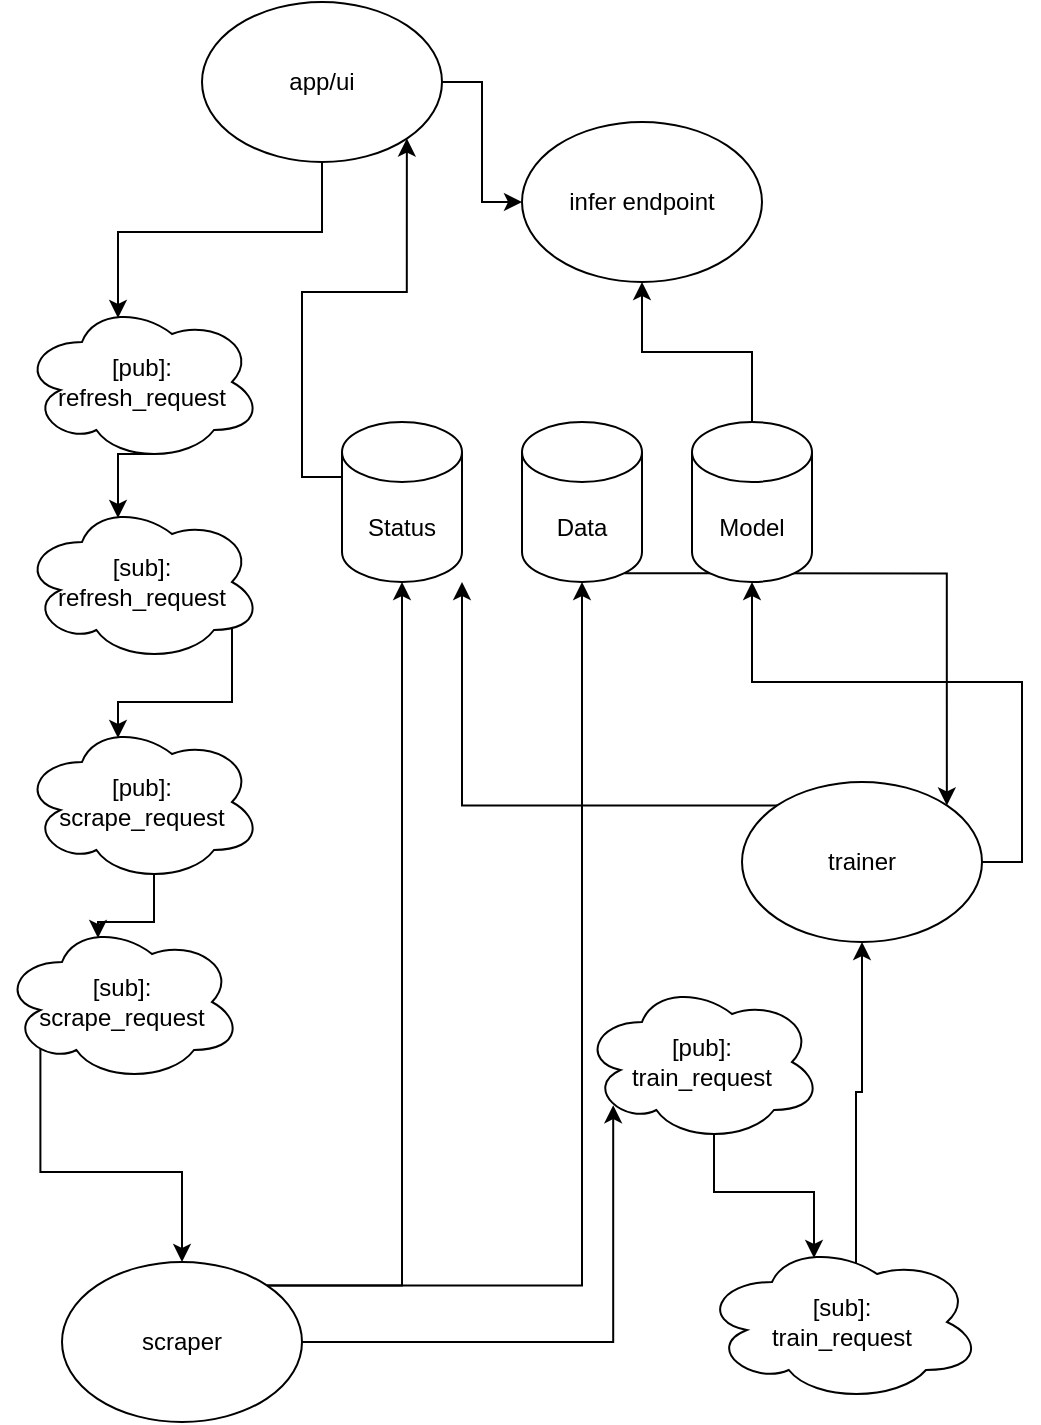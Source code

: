 <mxfile version="13.6.5">
    <diagram id="rVMcc4GxVIDxMgJJh9NJ" name="Page-1">
        <mxGraphModel dx="458" dy="853" grid="1" gridSize="10" guides="1" tooltips="1" connect="1" arrows="1" fold="1" page="1" pageScale="1" pageWidth="850" pageHeight="1100" math="0" shadow="0">
            <root>
                <mxCell id="0"/>
                <mxCell id="1" parent="0"/>
                <mxCell id="gru1Wz-U9cadf4nogZ9C-20" style="edgeStyle=orthogonalEdgeStyle;rounded=0;orthogonalLoop=1;jettySize=auto;html=1;exitX=0;exitY=0;exitDx=0;exitDy=27.5;exitPerimeter=0;entryX=1;entryY=1;entryDx=0;entryDy=0;" parent="1" source="gru1Wz-U9cadf4nogZ9C-1" target="gru1Wz-U9cadf4nogZ9C-14" edge="1">
                    <mxGeometry relative="1" as="geometry"/>
                </mxCell>
                <mxCell id="gru1Wz-U9cadf4nogZ9C-1" value="Status" style="shape=cylinder3;whiteSpace=wrap;html=1;boundedLbl=1;backgroundOutline=1;size=15;" parent="1" vertex="1">
                    <mxGeometry x="180" y="220" width="60" height="80" as="geometry"/>
                </mxCell>
                <mxCell id="gru1Wz-U9cadf4nogZ9C-30" style="edgeStyle=orthogonalEdgeStyle;rounded=0;orthogonalLoop=1;jettySize=auto;html=1;exitX=0.855;exitY=1;exitDx=0;exitDy=-4.35;exitPerimeter=0;entryX=1;entryY=0;entryDx=0;entryDy=0;" parent="1" source="gru1Wz-U9cadf4nogZ9C-2" target="gru1Wz-U9cadf4nogZ9C-27" edge="1">
                    <mxGeometry relative="1" as="geometry"/>
                </mxCell>
                <mxCell id="gru1Wz-U9cadf4nogZ9C-2" value="Data" style="shape=cylinder3;whiteSpace=wrap;html=1;boundedLbl=1;backgroundOutline=1;size=15;" parent="1" vertex="1">
                    <mxGeometry x="270" y="220" width="60" height="80" as="geometry"/>
                </mxCell>
                <mxCell id="gru1Wz-U9cadf4nogZ9C-32" style="edgeStyle=orthogonalEdgeStyle;rounded=0;orthogonalLoop=1;jettySize=auto;html=1;exitX=0.5;exitY=0;exitDx=0;exitDy=0;exitPerimeter=0;entryX=0.5;entryY=1;entryDx=0;entryDy=0;" parent="1" source="gru1Wz-U9cadf4nogZ9C-3" target="gru1Wz-U9cadf4nogZ9C-16" edge="1">
                    <mxGeometry relative="1" as="geometry"/>
                </mxCell>
                <mxCell id="gru1Wz-U9cadf4nogZ9C-3" value="Model" style="shape=cylinder3;whiteSpace=wrap;html=1;boundedLbl=1;backgroundOutline=1;size=15;" parent="1" vertex="1">
                    <mxGeometry x="355" y="220" width="60" height="80" as="geometry"/>
                </mxCell>
                <mxCell id="gru1Wz-U9cadf4nogZ9C-11" style="edgeStyle=orthogonalEdgeStyle;rounded=0;orthogonalLoop=1;jettySize=auto;html=1;exitX=0.55;exitY=0.95;exitDx=0;exitDy=0;exitPerimeter=0;entryX=0.4;entryY=0.1;entryDx=0;entryDy=0;entryPerimeter=0;" parent="1" source="gru1Wz-U9cadf4nogZ9C-4" target="gru1Wz-U9cadf4nogZ9C-5" edge="1">
                    <mxGeometry relative="1" as="geometry"/>
                </mxCell>
                <mxCell id="gru1Wz-U9cadf4nogZ9C-4" value="[pub]: &lt;br&gt;refresh_request" style="ellipse;shape=cloud;whiteSpace=wrap;html=1;" parent="1" vertex="1">
                    <mxGeometry x="20" y="160" width="120" height="80" as="geometry"/>
                </mxCell>
                <mxCell id="gru1Wz-U9cadf4nogZ9C-34" style="edgeStyle=orthogonalEdgeStyle;rounded=0;orthogonalLoop=1;jettySize=auto;html=1;exitX=0.875;exitY=0.5;exitDx=0;exitDy=0;exitPerimeter=0;entryX=0.4;entryY=0.1;entryDx=0;entryDy=0;entryPerimeter=0;" parent="1" source="gru1Wz-U9cadf4nogZ9C-5" target="gru1Wz-U9cadf4nogZ9C-6" edge="1">
                    <mxGeometry relative="1" as="geometry"/>
                </mxCell>
                <mxCell id="gru1Wz-U9cadf4nogZ9C-5" value="[sub]: &lt;br&gt;refresh_request" style="ellipse;shape=cloud;whiteSpace=wrap;html=1;" parent="1" vertex="1">
                    <mxGeometry x="20" y="260" width="120" height="80" as="geometry"/>
                </mxCell>
                <mxCell id="gru1Wz-U9cadf4nogZ9C-12" style="edgeStyle=orthogonalEdgeStyle;rounded=0;orthogonalLoop=1;jettySize=auto;html=1;exitX=0.55;exitY=0.95;exitDx=0;exitDy=0;exitPerimeter=0;entryX=0.4;entryY=0.1;entryDx=0;entryDy=0;entryPerimeter=0;" parent="1" source="gru1Wz-U9cadf4nogZ9C-6" target="gru1Wz-U9cadf4nogZ9C-7" edge="1">
                    <mxGeometry relative="1" as="geometry"/>
                </mxCell>
                <mxCell id="gru1Wz-U9cadf4nogZ9C-6" value="[pub]: &lt;br&gt;scrape_request" style="ellipse;shape=cloud;whiteSpace=wrap;html=1;" parent="1" vertex="1">
                    <mxGeometry x="20" y="370" width="120" height="80" as="geometry"/>
                </mxCell>
                <mxCell id="gru1Wz-U9cadf4nogZ9C-25" style="edgeStyle=orthogonalEdgeStyle;rounded=0;orthogonalLoop=1;jettySize=auto;html=1;exitX=0.16;exitY=0.55;exitDx=0;exitDy=0;exitPerimeter=0;entryX=0.5;entryY=0;entryDx=0;entryDy=0;" parent="1" source="gru1Wz-U9cadf4nogZ9C-7" target="gru1Wz-U9cadf4nogZ9C-23" edge="1">
                    <mxGeometry relative="1" as="geometry"/>
                </mxCell>
                <mxCell id="gru1Wz-U9cadf4nogZ9C-7" value="[sub]: &lt;br&gt;scrape_request" style="ellipse;shape=cloud;whiteSpace=wrap;html=1;" parent="1" vertex="1">
                    <mxGeometry x="10" y="470" width="120" height="80" as="geometry"/>
                </mxCell>
                <mxCell id="gru1Wz-U9cadf4nogZ9C-13" style="edgeStyle=orthogonalEdgeStyle;rounded=0;orthogonalLoop=1;jettySize=auto;html=1;exitX=0.55;exitY=0.95;exitDx=0;exitDy=0;exitPerimeter=0;entryX=0.4;entryY=0.1;entryDx=0;entryDy=0;entryPerimeter=0;" parent="1" source="gru1Wz-U9cadf4nogZ9C-8" target="gru1Wz-U9cadf4nogZ9C-9" edge="1">
                    <mxGeometry relative="1" as="geometry"/>
                </mxCell>
                <mxCell id="gru1Wz-U9cadf4nogZ9C-8" value="[pub]: &lt;br&gt;train_request" style="ellipse;shape=cloud;whiteSpace=wrap;html=1;" parent="1" vertex="1">
                    <mxGeometry x="300" y="500" width="120" height="80" as="geometry"/>
                </mxCell>
                <mxCell id="gru1Wz-U9cadf4nogZ9C-28" style="edgeStyle=orthogonalEdgeStyle;rounded=0;orthogonalLoop=1;jettySize=auto;html=1;exitX=0.55;exitY=0.95;exitDx=0;exitDy=0;exitPerimeter=0;" parent="1" source="gru1Wz-U9cadf4nogZ9C-9" target="gru1Wz-U9cadf4nogZ9C-27" edge="1">
                    <mxGeometry relative="1" as="geometry"/>
                </mxCell>
                <mxCell id="gru1Wz-U9cadf4nogZ9C-9" value="[sub]: &lt;br&gt;train_request" style="ellipse;shape=cloud;whiteSpace=wrap;html=1;" parent="1" vertex="1">
                    <mxGeometry x="360" y="630" width="140" height="80" as="geometry"/>
                </mxCell>
                <mxCell id="gru1Wz-U9cadf4nogZ9C-18" style="edgeStyle=orthogonalEdgeStyle;rounded=0;orthogonalLoop=1;jettySize=auto;html=1;exitX=1;exitY=0.5;exitDx=0;exitDy=0;entryX=0;entryY=0.5;entryDx=0;entryDy=0;" parent="1" source="gru1Wz-U9cadf4nogZ9C-14" target="gru1Wz-U9cadf4nogZ9C-16" edge="1">
                    <mxGeometry relative="1" as="geometry"/>
                </mxCell>
                <mxCell id="gru1Wz-U9cadf4nogZ9C-22" style="edgeStyle=orthogonalEdgeStyle;rounded=0;orthogonalLoop=1;jettySize=auto;html=1;exitX=0.5;exitY=1;exitDx=0;exitDy=0;entryX=0.4;entryY=0.1;entryDx=0;entryDy=0;entryPerimeter=0;" parent="1" source="gru1Wz-U9cadf4nogZ9C-14" target="gru1Wz-U9cadf4nogZ9C-4" edge="1">
                    <mxGeometry relative="1" as="geometry"/>
                </mxCell>
                <mxCell id="gru1Wz-U9cadf4nogZ9C-14" value="app/ui" style="ellipse;whiteSpace=wrap;html=1;" parent="1" vertex="1">
                    <mxGeometry x="110" y="10" width="120" height="80" as="geometry"/>
                </mxCell>
                <mxCell id="gru1Wz-U9cadf4nogZ9C-16" value="infer endpoint" style="ellipse;whiteSpace=wrap;html=1;" parent="1" vertex="1">
                    <mxGeometry x="270" y="70" width="120" height="80" as="geometry"/>
                </mxCell>
                <mxCell id="gru1Wz-U9cadf4nogZ9C-26" style="edgeStyle=orthogonalEdgeStyle;rounded=0;orthogonalLoop=1;jettySize=auto;html=1;exitX=1;exitY=0.5;exitDx=0;exitDy=0;entryX=0.13;entryY=0.77;entryDx=0;entryDy=0;entryPerimeter=0;" parent="1" source="gru1Wz-U9cadf4nogZ9C-23" target="gru1Wz-U9cadf4nogZ9C-8" edge="1">
                    <mxGeometry relative="1" as="geometry"/>
                </mxCell>
                <mxCell id="gru1Wz-U9cadf4nogZ9C-29" style="edgeStyle=orthogonalEdgeStyle;rounded=0;orthogonalLoop=1;jettySize=auto;html=1;exitX=1;exitY=0;exitDx=0;exitDy=0;entryX=0.5;entryY=1;entryDx=0;entryDy=0;entryPerimeter=0;" parent="1" source="gru1Wz-U9cadf4nogZ9C-23" target="gru1Wz-U9cadf4nogZ9C-2" edge="1">
                    <mxGeometry relative="1" as="geometry"/>
                </mxCell>
                <mxCell id="gru1Wz-U9cadf4nogZ9C-36" style="edgeStyle=orthogonalEdgeStyle;rounded=0;orthogonalLoop=1;jettySize=auto;html=1;exitX=1;exitY=0;exitDx=0;exitDy=0;entryX=0.5;entryY=1;entryDx=0;entryDy=0;entryPerimeter=0;" parent="1" source="gru1Wz-U9cadf4nogZ9C-23" target="gru1Wz-U9cadf4nogZ9C-1" edge="1">
                    <mxGeometry relative="1" as="geometry"/>
                </mxCell>
                <mxCell id="gru1Wz-U9cadf4nogZ9C-23" value="scraper" style="ellipse;whiteSpace=wrap;html=1;" parent="1" vertex="1">
                    <mxGeometry x="40" y="640" width="120" height="80" as="geometry"/>
                </mxCell>
                <mxCell id="gru1Wz-U9cadf4nogZ9C-31" style="edgeStyle=orthogonalEdgeStyle;rounded=0;orthogonalLoop=1;jettySize=auto;html=1;exitX=1;exitY=0.5;exitDx=0;exitDy=0;entryX=0.5;entryY=1;entryDx=0;entryDy=0;entryPerimeter=0;" parent="1" source="gru1Wz-U9cadf4nogZ9C-27" target="gru1Wz-U9cadf4nogZ9C-3" edge="1">
                    <mxGeometry relative="1" as="geometry"/>
                </mxCell>
                <mxCell id="gru1Wz-U9cadf4nogZ9C-37" style="edgeStyle=orthogonalEdgeStyle;rounded=0;orthogonalLoop=1;jettySize=auto;html=1;exitX=0;exitY=0;exitDx=0;exitDy=0;entryX=1;entryY=1;entryDx=0;entryDy=0;" parent="1" source="gru1Wz-U9cadf4nogZ9C-27" target="gru1Wz-U9cadf4nogZ9C-1" edge="1">
                    <mxGeometry relative="1" as="geometry">
                        <mxPoint x="260" y="370" as="targetPoint"/>
                    </mxGeometry>
                </mxCell>
                <mxCell id="gru1Wz-U9cadf4nogZ9C-27" value="trainer" style="ellipse;whiteSpace=wrap;html=1;" parent="1" vertex="1">
                    <mxGeometry x="380" y="400" width="120" height="80" as="geometry"/>
                </mxCell>
            </root>
        </mxGraphModel>
    </diagram>
</mxfile>